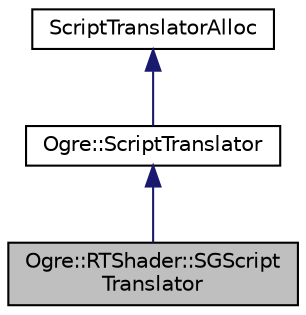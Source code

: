 digraph "Ogre::RTShader::SGScriptTranslator"
{
  bgcolor="transparent";
  edge [fontname="Helvetica",fontsize="10",labelfontname="Helvetica",labelfontsize="10"];
  node [fontname="Helvetica",fontsize="10",shape=record];
  Node0 [label="Ogre::RTShader::SGScript\lTranslator",height=0.2,width=0.4,color="black", fillcolor="grey75", style="filled", fontcolor="black"];
  Node1 -> Node0 [dir="back",color="midnightblue",fontsize="10",style="solid",fontname="Helvetica"];
  Node1 [label="Ogre::ScriptTranslator",height=0.2,width=0.4,color="black",URL="$class_ogre_1_1_script_translator.html",tooltip="This class translates script AST (abstract syntax tree) into Ogre resources. "];
  Node2 -> Node1 [dir="back",color="midnightblue",fontsize="10",style="solid",fontname="Helvetica"];
  Node2 [label="ScriptTranslatorAlloc",height=0.2,width=0.4,color="black",URL="$class_ogre_1_1_allocated_object.html"];
}
